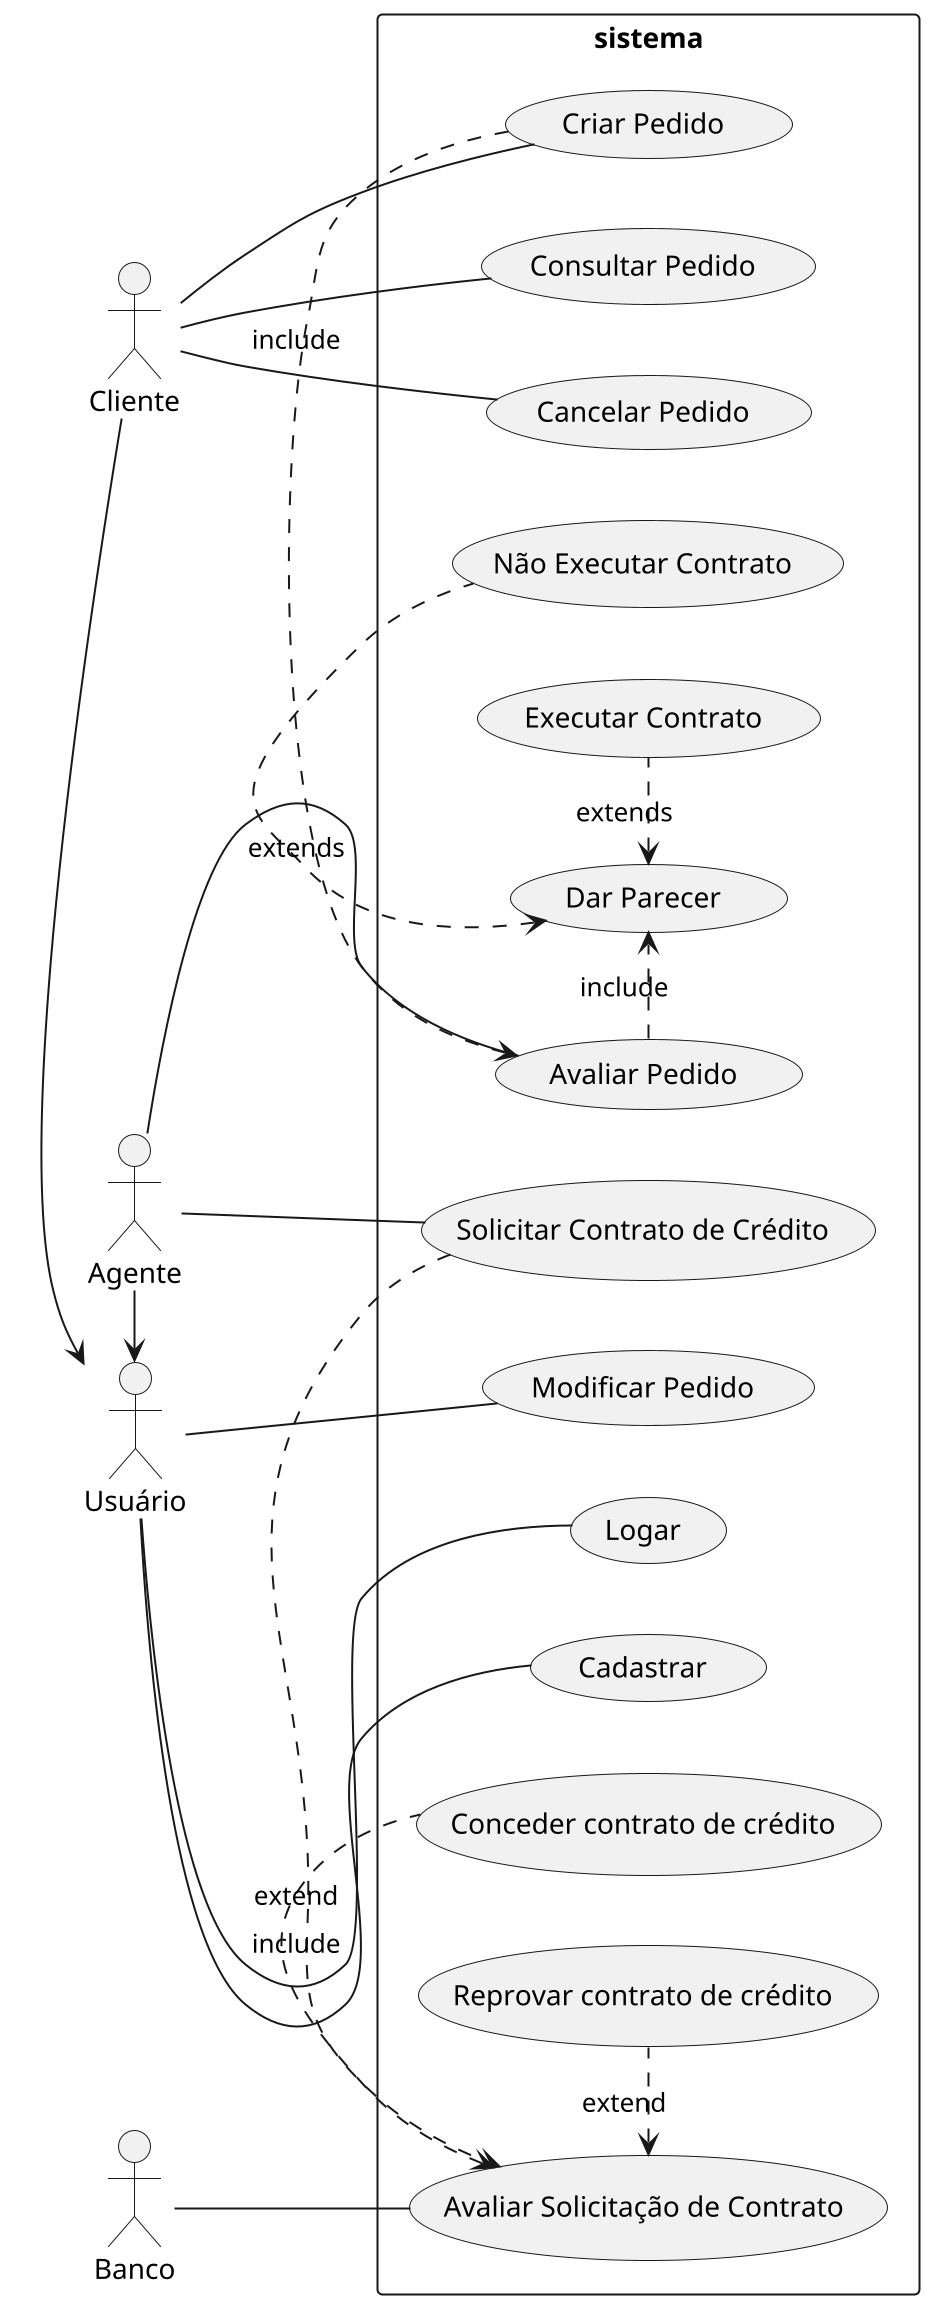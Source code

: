 @startuml name diagramaDeCasoDeUso_1.1
scale 2
left to right direction 
skinparam PackageStyle rect
actor Usuário
actor Agente 
actor Cliente 
actor Banco
rectangle sistema{
    Cliente -> Usuário
    Agente -> Usuário

    Usuário -- (Logar)
    Usuário -- (Cadastrar)
    Usuário -- (Modificar Pedido)

    Agente -- (Avaliar Pedido)

    Cliente -- (Consultar Pedido)
    Cliente -- (Cancelar Pedido)
    Cliente -- (Criar Pedido)

    

    (Criar Pedido) .> (Avaliar Pedido) : include
    (Avaliar Pedido) .> (Dar Parecer) : include
    (Dar Parecer) <.  (Executar Contrato) : extends
    (Dar Parecer) <.  (Não Executar Contrato) : extends
    Agente -- (Solicitar Contrato de Crédito)

    (Solicitar Contrato de Crédito) .> (Avaliar Solicitação de Contrato) : include
    
    Banco -- (Avaliar Solicitação de Contrato)
    (Reprovar contrato de crédito)
    
    (Avaliar Solicitação de Contrato) <. (Conceder contrato de crédito) : extend
    (Avaliar Solicitação de Contrato) <. (Reprovar contrato de crédito) : extend 
    ''essa ultima linha que está atrapalhando o diagrama 
    
}
